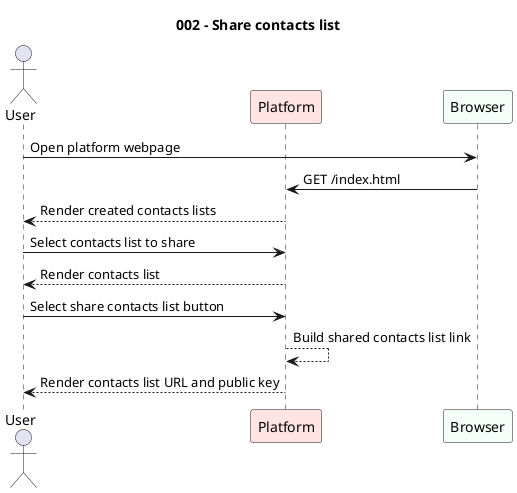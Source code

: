 @startuml 002-share-contacts-list

title "002 - Share contacts list"

actor User
participant "Platform" as PL #MistyRose
participant Browser #MintCream

User -> Browser : Open platform webpage
Browser -> PL : GET /index.html
PL --> User: Render created contacts lists

User -> PL: Select contacts list to share
PL --> User: Render contacts list

User -> PL: Select share contacts list button
PL --> PL: Build shared contacts list link
PL --> User: Render contacts list URL and public key

@enduml
